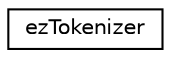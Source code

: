 digraph "Graphical Class Hierarchy"
{
 // LATEX_PDF_SIZE
  edge [fontname="Helvetica",fontsize="10",labelfontname="Helvetica",labelfontsize="10"];
  node [fontname="Helvetica",fontsize="10",shape=record];
  rankdir="LR";
  Node0 [label="ezTokenizer",height=0.2,width=0.4,color="black", fillcolor="white", style="filled",URL="$d9/d39/classez_tokenizer.htm",tooltip="Takes text and splits it up into ezToken objects. The result can be used for easier parsing."];
}
